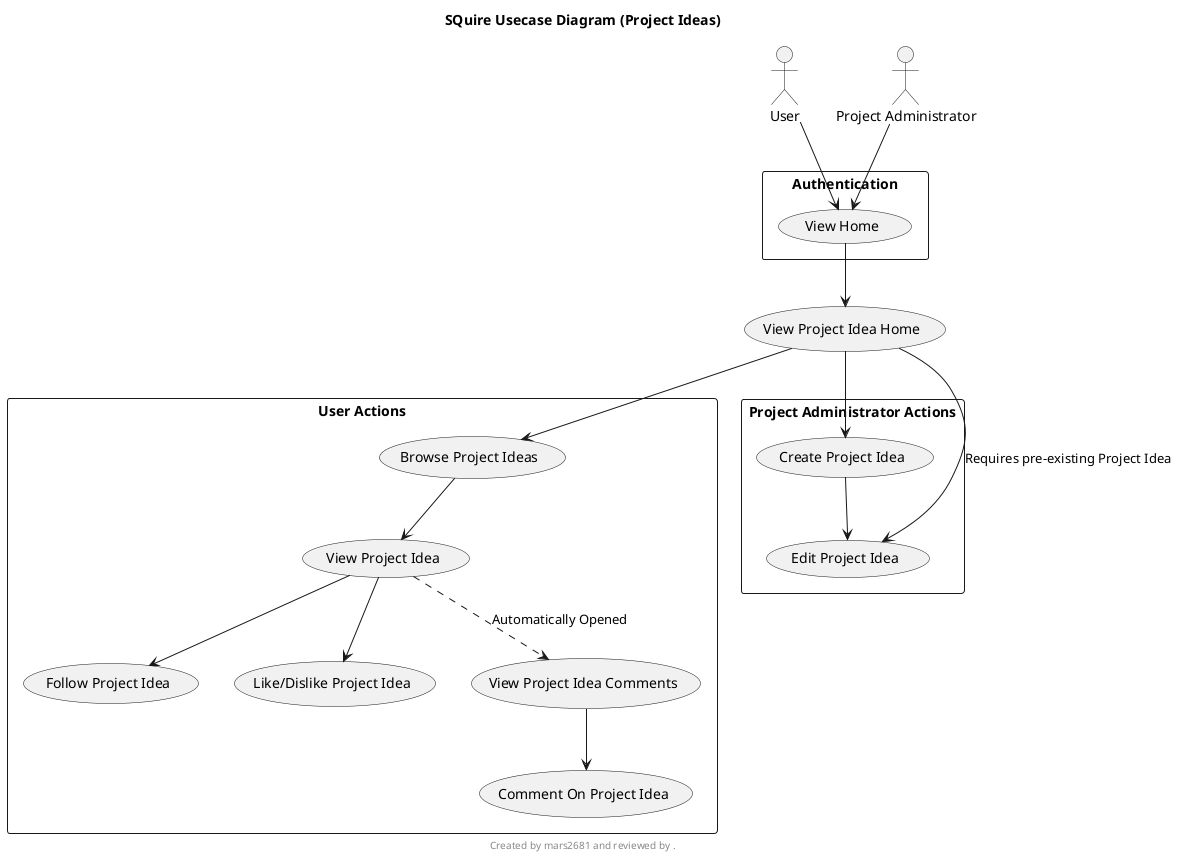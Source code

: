 @startuml
title SQuire Usecase Diagram (Project Ideas)
footer 
Created by mars2681 and reviewed by .
endfooter

:User: as U
:Project Administrator: as PA


rectangle "User Actions"{
(Browse Project Ideas) --> (View Project Idea)
(View Project Idea) --> (Follow Project Idea)
(View Project Idea) --> (Like/Dislike Project Idea)
(View Project Idea) ..> (View Project Idea Comments) : Automatically Opened
(View Project Idea Comments) --> (Comment On Project Idea)
}


rectangle "Authentication" {
    U --> (View Home) 
    PA --> (View Home) 
    
}
(View Home) --> (View Project Idea Home)

rectangle "Project Administrator Actions"{
(Create Project Idea) --> (Edit Project Idea)

}

(View Project Idea Home) --> (Create Project Idea)
(View Project Idea Home) --> (Edit Project Idea) :Requires pre-existing Project Idea
(View Project Idea Home) --> (Browse Project Ideas)

@enduml